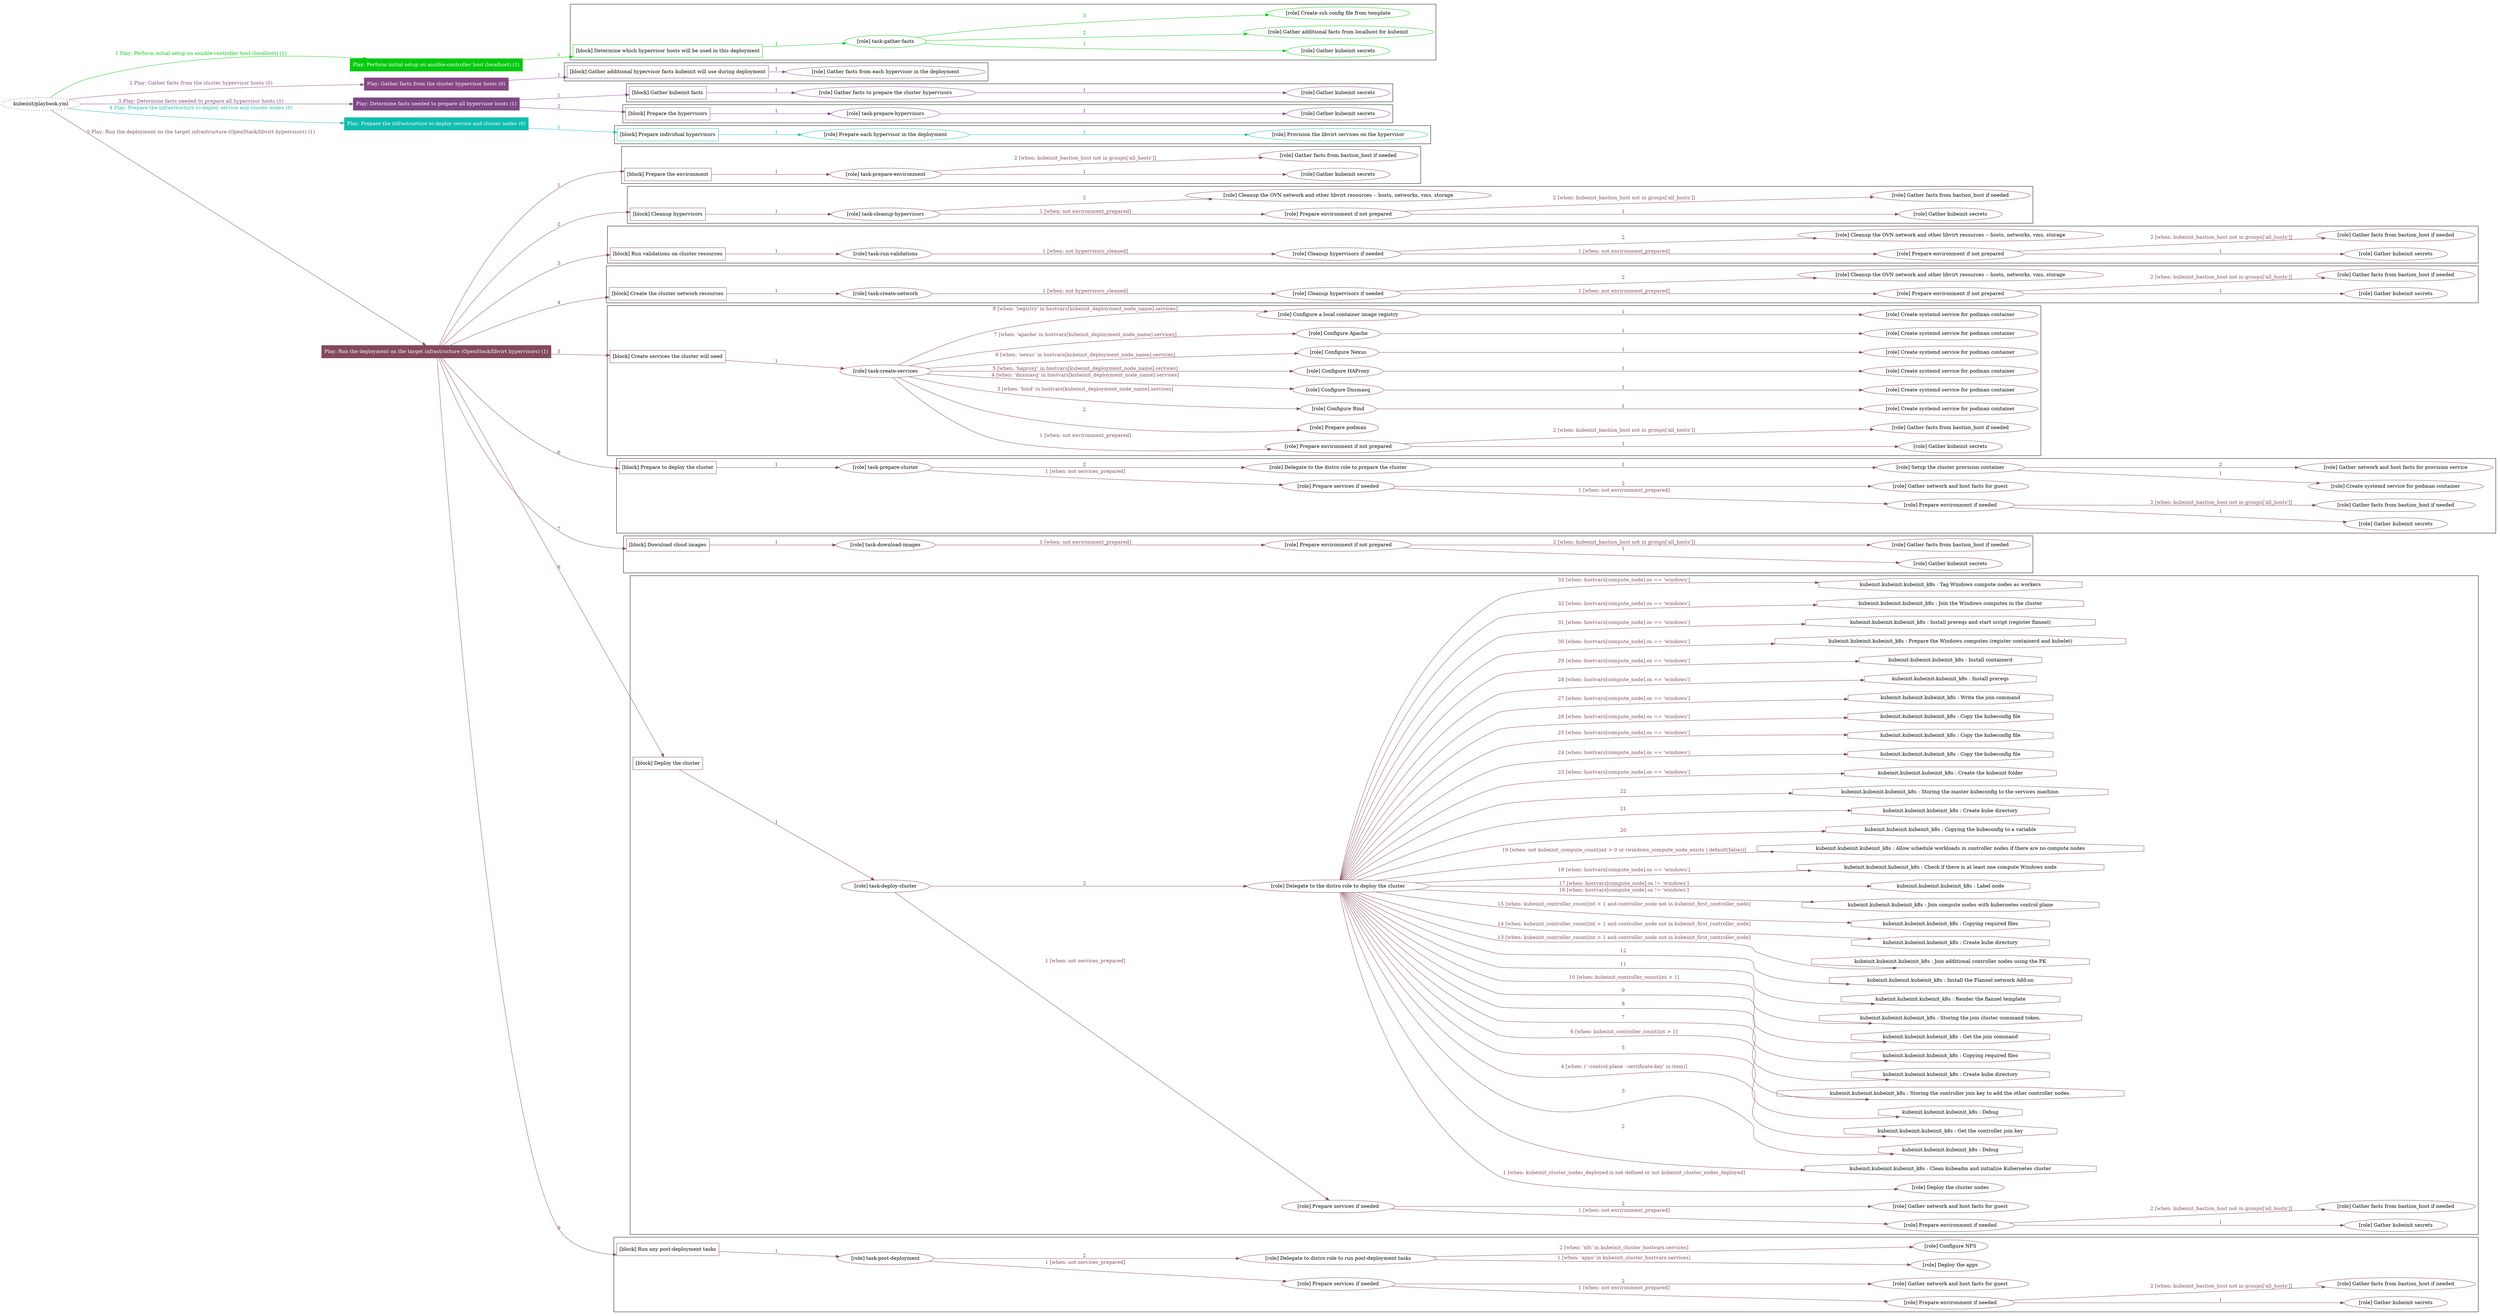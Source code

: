 digraph {
	graph [concentrate=true ordering=in rankdir=LR ratio=fill]
	edge [esep=5 sep=10]
	"kubeinit/playbook.yml" [URL="/home/runner/work/kubeinit/kubeinit/kubeinit/playbook.yml" id=playbook_4f8d62d6 style=dotted]
	"kubeinit/playbook.yml" -> play_fbc8f57f [label="1 Play: Perform initial setup on ansible-controller host (localhost) (1)" color="#02ca0d" fontcolor="#02ca0d" id=edge_play_fbc8f57f labeltooltip="1 Play: Perform initial setup on ansible-controller host (localhost) (1)" tooltip="1 Play: Perform initial setup on ansible-controller host (localhost) (1)"]
	subgraph "Play: Perform initial setup on ansible-controller host (localhost) (1)" {
		play_fbc8f57f [label="Play: Perform initial setup on ansible-controller host (localhost) (1)" URL="/home/runner/work/kubeinit/kubeinit/kubeinit/playbook.yml" color="#02ca0d" fontcolor="#ffffff" id=play_fbc8f57f shape=box style=filled tooltip=localhost]
		play_fbc8f57f -> block_048edc45 [label=1 color="#02ca0d" fontcolor="#02ca0d" id=edge_block_048edc45 labeltooltip=1 tooltip=1]
		subgraph cluster_block_048edc45 {
			block_048edc45 [label="[block] Determine which hypervisor hosts will be used in this deployment" URL="/home/runner/work/kubeinit/kubeinit/kubeinit/playbook.yml" color="#02ca0d" id=block_048edc45 labeltooltip="Determine which hypervisor hosts will be used in this deployment" shape=box tooltip="Determine which hypervisor hosts will be used in this deployment"]
			block_048edc45 -> role_f6efd211 [label="1 " color="#02ca0d" fontcolor="#02ca0d" id=edge_role_f6efd211 labeltooltip="1 " tooltip="1 "]
			subgraph "task-gather-facts" {
				role_f6efd211 [label="[role] task-gather-facts" URL="/home/runner/work/kubeinit/kubeinit/kubeinit/playbook.yml" color="#02ca0d" id=role_f6efd211 tooltip="task-gather-facts"]
				role_f6efd211 -> role_536ca143 [label="1 " color="#02ca0d" fontcolor="#02ca0d" id=edge_role_536ca143 labeltooltip="1 " tooltip="1 "]
				subgraph "Gather kubeinit secrets" {
					role_536ca143 [label="[role] Gather kubeinit secrets" URL="/home/runner/.ansible/collections/ansible_collections/kubeinit/kubeinit/roles/kubeinit_prepare/tasks/build_hypervisors_group.yml" color="#02ca0d" id=role_536ca143 tooltip="Gather kubeinit secrets"]
				}
				role_f6efd211 -> role_39dedcf8 [label="2 " color="#02ca0d" fontcolor="#02ca0d" id=edge_role_39dedcf8 labeltooltip="2 " tooltip="2 "]
				subgraph "Gather additional facts from localhost for kubeinit" {
					role_39dedcf8 [label="[role] Gather additional facts from localhost for kubeinit" URL="/home/runner/.ansible/collections/ansible_collections/kubeinit/kubeinit/roles/kubeinit_prepare/tasks/build_hypervisors_group.yml" color="#02ca0d" id=role_39dedcf8 tooltip="Gather additional facts from localhost for kubeinit"]
				}
				role_f6efd211 -> role_6709e1cc [label="3 " color="#02ca0d" fontcolor="#02ca0d" id=edge_role_6709e1cc labeltooltip="3 " tooltip="3 "]
				subgraph "Create ssh config file from template" {
					role_6709e1cc [label="[role] Create ssh config file from template" URL="/home/runner/.ansible/collections/ansible_collections/kubeinit/kubeinit/roles/kubeinit_prepare/tasks/build_hypervisors_group.yml" color="#02ca0d" id=role_6709e1cc tooltip="Create ssh config file from template"]
				}
			}
		}
	}
	"kubeinit/playbook.yml" -> play_067aeb50 [label="2 Play: Gather facts from the cluster hypervisor hosts (0)" color="#854785" fontcolor="#854785" id=edge_play_067aeb50 labeltooltip="2 Play: Gather facts from the cluster hypervisor hosts (0)" tooltip="2 Play: Gather facts from the cluster hypervisor hosts (0)"]
	subgraph "Play: Gather facts from the cluster hypervisor hosts (0)" {
		play_067aeb50 [label="Play: Gather facts from the cluster hypervisor hosts (0)" URL="/home/runner/work/kubeinit/kubeinit/kubeinit/playbook.yml" color="#854785" fontcolor="#ffffff" id=play_067aeb50 shape=box style=filled tooltip="Play: Gather facts from the cluster hypervisor hosts (0)"]
		play_067aeb50 -> block_13cb062d [label=1 color="#854785" fontcolor="#854785" id=edge_block_13cb062d labeltooltip=1 tooltip=1]
		subgraph cluster_block_13cb062d {
			block_13cb062d [label="[block] Gather additional hypervisor facts kubeinit will use during deployment" URL="/home/runner/work/kubeinit/kubeinit/kubeinit/playbook.yml" color="#854785" id=block_13cb062d labeltooltip="Gather additional hypervisor facts kubeinit will use during deployment" shape=box tooltip="Gather additional hypervisor facts kubeinit will use during deployment"]
			block_13cb062d -> role_59997261 [label="1 " color="#854785" fontcolor="#854785" id=edge_role_59997261 labeltooltip="1 " tooltip="1 "]
			subgraph "Gather facts from each hypervisor in the deployment" {
				role_59997261 [label="[role] Gather facts from each hypervisor in the deployment" URL="/home/runner/work/kubeinit/kubeinit/kubeinit/playbook.yml" color="#854785" id=role_59997261 tooltip="Gather facts from each hypervisor in the deployment"]
			}
		}
	}
	"kubeinit/playbook.yml" -> play_581b3c25 [label="3 Play: Determine facts needed to prepare all hypervisor hosts (1)" color="#7c4785" fontcolor="#7c4785" id=edge_play_581b3c25 labeltooltip="3 Play: Determine facts needed to prepare all hypervisor hosts (1)" tooltip="3 Play: Determine facts needed to prepare all hypervisor hosts (1)"]
	subgraph "Play: Determine facts needed to prepare all hypervisor hosts (1)" {
		play_581b3c25 [label="Play: Determine facts needed to prepare all hypervisor hosts (1)" URL="/home/runner/work/kubeinit/kubeinit/kubeinit/playbook.yml" color="#7c4785" fontcolor="#ffffff" id=play_581b3c25 shape=box style=filled tooltip=localhost]
		play_581b3c25 -> block_71d2e65e [label=1 color="#7c4785" fontcolor="#7c4785" id=edge_block_71d2e65e labeltooltip=1 tooltip=1]
		subgraph cluster_block_71d2e65e {
			block_71d2e65e [label="[block] Gather kubeinit facts" URL="/home/runner/work/kubeinit/kubeinit/kubeinit/playbook.yml" color="#7c4785" id=block_71d2e65e labeltooltip="Gather kubeinit facts" shape=box tooltip="Gather kubeinit facts"]
			block_71d2e65e -> role_47f0f2c4 [label="1 " color="#7c4785" fontcolor="#7c4785" id=edge_role_47f0f2c4 labeltooltip="1 " tooltip="1 "]
			subgraph "Gather facts to prepare the cluster hypervisors" {
				role_47f0f2c4 [label="[role] Gather facts to prepare the cluster hypervisors" URL="/home/runner/work/kubeinit/kubeinit/kubeinit/playbook.yml" color="#7c4785" id=role_47f0f2c4 tooltip="Gather facts to prepare the cluster hypervisors"]
				role_47f0f2c4 -> role_42dbe5c0 [label="1 " color="#7c4785" fontcolor="#7c4785" id=edge_role_42dbe5c0 labeltooltip="1 " tooltip="1 "]
				subgraph "Gather kubeinit secrets" {
					role_42dbe5c0 [label="[role] Gather kubeinit secrets" URL="/home/runner/.ansible/collections/ansible_collections/kubeinit/kubeinit/roles/kubeinit_prepare/tasks/gather_kubeinit_facts.yml" color="#7c4785" id=role_42dbe5c0 tooltip="Gather kubeinit secrets"]
				}
			}
		}
		play_581b3c25 -> block_74b6eb99 [label=2 color="#7c4785" fontcolor="#7c4785" id=edge_block_74b6eb99 labeltooltip=2 tooltip=2]
		subgraph cluster_block_74b6eb99 {
			block_74b6eb99 [label="[block] Prepare the hypervisors" URL="/home/runner/work/kubeinit/kubeinit/kubeinit/playbook.yml" color="#7c4785" id=block_74b6eb99 labeltooltip="Prepare the hypervisors" shape=box tooltip="Prepare the hypervisors"]
			block_74b6eb99 -> role_1e05d2e6 [label="1 " color="#7c4785" fontcolor="#7c4785" id=edge_role_1e05d2e6 labeltooltip="1 " tooltip="1 "]
			subgraph "task-prepare-hypervisors" {
				role_1e05d2e6 [label="[role] task-prepare-hypervisors" URL="/home/runner/work/kubeinit/kubeinit/kubeinit/playbook.yml" color="#7c4785" id=role_1e05d2e6 tooltip="task-prepare-hypervisors"]
				role_1e05d2e6 -> role_2c100a08 [label="1 " color="#7c4785" fontcolor="#7c4785" id=edge_role_2c100a08 labeltooltip="1 " tooltip="1 "]
				subgraph "Gather kubeinit secrets" {
					role_2c100a08 [label="[role] Gather kubeinit secrets" URL="/home/runner/.ansible/collections/ansible_collections/kubeinit/kubeinit/roles/kubeinit_prepare/tasks/gather_kubeinit_facts.yml" color="#7c4785" id=role_2c100a08 tooltip="Gather kubeinit secrets"]
				}
			}
		}
	}
	"kubeinit/playbook.yml" -> play_e06c52fc [label="4 Play: Prepare the infrastructure to deploy service and cluster nodes (0)" color="#0fbdae" fontcolor="#0fbdae" id=edge_play_e06c52fc labeltooltip="4 Play: Prepare the infrastructure to deploy service and cluster nodes (0)" tooltip="4 Play: Prepare the infrastructure to deploy service and cluster nodes (0)"]
	subgraph "Play: Prepare the infrastructure to deploy service and cluster nodes (0)" {
		play_e06c52fc [label="Play: Prepare the infrastructure to deploy service and cluster nodes (0)" URL="/home/runner/work/kubeinit/kubeinit/kubeinit/playbook.yml" color="#0fbdae" fontcolor="#ffffff" id=play_e06c52fc shape=box style=filled tooltip="Play: Prepare the infrastructure to deploy service and cluster nodes (0)"]
		play_e06c52fc -> block_797455f3 [label=1 color="#0fbdae" fontcolor="#0fbdae" id=edge_block_797455f3 labeltooltip=1 tooltip=1]
		subgraph cluster_block_797455f3 {
			block_797455f3 [label="[block] Prepare individual hypervisors" URL="/home/runner/work/kubeinit/kubeinit/kubeinit/playbook.yml" color="#0fbdae" id=block_797455f3 labeltooltip="Prepare individual hypervisors" shape=box tooltip="Prepare individual hypervisors"]
			block_797455f3 -> role_092db840 [label="1 " color="#0fbdae" fontcolor="#0fbdae" id=edge_role_092db840 labeltooltip="1 " tooltip="1 "]
			subgraph "Prepare each hypervisor in the deployment" {
				role_092db840 [label="[role] Prepare each hypervisor in the deployment" URL="/home/runner/work/kubeinit/kubeinit/kubeinit/playbook.yml" color="#0fbdae" id=role_092db840 tooltip="Prepare each hypervisor in the deployment"]
				role_092db840 -> role_fc05cd07 [label="1 " color="#0fbdae" fontcolor="#0fbdae" id=edge_role_fc05cd07 labeltooltip="1 " tooltip="1 "]
				subgraph "Provision the libvirt services on the hypervisor" {
					role_fc05cd07 [label="[role] Provision the libvirt services on the hypervisor" URL="/home/runner/.ansible/collections/ansible_collections/kubeinit/kubeinit/roles/kubeinit_prepare/tasks/prepare_hypervisor.yml" color="#0fbdae" id=role_fc05cd07 tooltip="Provision the libvirt services on the hypervisor"]
				}
			}
		}
	}
	"kubeinit/playbook.yml" -> play_c881dda0 [label="5 Play: Run the deployment on the target infrastructure (OpenStack/libvirt hypervisors) (1)" color="#83495c" fontcolor="#83495c" id=edge_play_c881dda0 labeltooltip="5 Play: Run the deployment on the target infrastructure (OpenStack/libvirt hypervisors) (1)" tooltip="5 Play: Run the deployment on the target infrastructure (OpenStack/libvirt hypervisors) (1)"]
	subgraph "Play: Run the deployment on the target infrastructure (OpenStack/libvirt hypervisors) (1)" {
		play_c881dda0 [label="Play: Run the deployment on the target infrastructure (OpenStack/libvirt hypervisors) (1)" URL="/home/runner/work/kubeinit/kubeinit/kubeinit/playbook.yml" color="#83495c" fontcolor="#ffffff" id=play_c881dda0 shape=box style=filled tooltip=localhost]
		play_c881dda0 -> block_3b5b5a0c [label=1 color="#83495c" fontcolor="#83495c" id=edge_block_3b5b5a0c labeltooltip=1 tooltip=1]
		subgraph cluster_block_3b5b5a0c {
			block_3b5b5a0c [label="[block] Prepare the environment" URL="/home/runner/work/kubeinit/kubeinit/kubeinit/playbook.yml" color="#83495c" id=block_3b5b5a0c labeltooltip="Prepare the environment" shape=box tooltip="Prepare the environment"]
			block_3b5b5a0c -> role_517f29bd [label="1 " color="#83495c" fontcolor="#83495c" id=edge_role_517f29bd labeltooltip="1 " tooltip="1 "]
			subgraph "task-prepare-environment" {
				role_517f29bd [label="[role] task-prepare-environment" URL="/home/runner/work/kubeinit/kubeinit/kubeinit/playbook.yml" color="#83495c" id=role_517f29bd tooltip="task-prepare-environment"]
				role_517f29bd -> role_b594d494 [label="1 " color="#83495c" fontcolor="#83495c" id=edge_role_b594d494 labeltooltip="1 " tooltip="1 "]
				subgraph "Gather kubeinit secrets" {
					role_b594d494 [label="[role] Gather kubeinit secrets" URL="/home/runner/.ansible/collections/ansible_collections/kubeinit/kubeinit/roles/kubeinit_prepare/tasks/gather_kubeinit_facts.yml" color="#83495c" id=role_b594d494 tooltip="Gather kubeinit secrets"]
				}
				role_517f29bd -> role_a6a6b064 [label="2 [when: kubeinit_bastion_host not in groups['all_hosts']]" color="#83495c" fontcolor="#83495c" id=edge_role_a6a6b064 labeltooltip="2 [when: kubeinit_bastion_host not in groups['all_hosts']]" tooltip="2 [when: kubeinit_bastion_host not in groups['all_hosts']]"]
				subgraph "Gather facts from bastion_host if needed" {
					role_a6a6b064 [label="[role] Gather facts from bastion_host if needed" URL="/home/runner/.ansible/collections/ansible_collections/kubeinit/kubeinit/roles/kubeinit_prepare/tasks/main.yml" color="#83495c" id=role_a6a6b064 tooltip="Gather facts from bastion_host if needed"]
				}
			}
		}
		play_c881dda0 -> block_4a791211 [label=2 color="#83495c" fontcolor="#83495c" id=edge_block_4a791211 labeltooltip=2 tooltip=2]
		subgraph cluster_block_4a791211 {
			block_4a791211 [label="[block] Cleanup hypervisors" URL="/home/runner/work/kubeinit/kubeinit/kubeinit/playbook.yml" color="#83495c" id=block_4a791211 labeltooltip="Cleanup hypervisors" shape=box tooltip="Cleanup hypervisors"]
			block_4a791211 -> role_9e226285 [label="1 " color="#83495c" fontcolor="#83495c" id=edge_role_9e226285 labeltooltip="1 " tooltip="1 "]
			subgraph "task-cleanup-hypervisors" {
				role_9e226285 [label="[role] task-cleanup-hypervisors" URL="/home/runner/work/kubeinit/kubeinit/kubeinit/playbook.yml" color="#83495c" id=role_9e226285 tooltip="task-cleanup-hypervisors"]
				role_9e226285 -> role_12ae2af6 [label="1 [when: not environment_prepared]" color="#83495c" fontcolor="#83495c" id=edge_role_12ae2af6 labeltooltip="1 [when: not environment_prepared]" tooltip="1 [when: not environment_prepared]"]
				subgraph "Prepare environment if not prepared" {
					role_12ae2af6 [label="[role] Prepare environment if not prepared" URL="/home/runner/.ansible/collections/ansible_collections/kubeinit/kubeinit/roles/kubeinit_libvirt/tasks/cleanup_hypervisors.yml" color="#83495c" id=role_12ae2af6 tooltip="Prepare environment if not prepared"]
					role_12ae2af6 -> role_c7374b10 [label="1 " color="#83495c" fontcolor="#83495c" id=edge_role_c7374b10 labeltooltip="1 " tooltip="1 "]
					subgraph "Gather kubeinit secrets" {
						role_c7374b10 [label="[role] Gather kubeinit secrets" URL="/home/runner/.ansible/collections/ansible_collections/kubeinit/kubeinit/roles/kubeinit_prepare/tasks/gather_kubeinit_facts.yml" color="#83495c" id=role_c7374b10 tooltip="Gather kubeinit secrets"]
					}
					role_12ae2af6 -> role_6391c2e6 [label="2 [when: kubeinit_bastion_host not in groups['all_hosts']]" color="#83495c" fontcolor="#83495c" id=edge_role_6391c2e6 labeltooltip="2 [when: kubeinit_bastion_host not in groups['all_hosts']]" tooltip="2 [when: kubeinit_bastion_host not in groups['all_hosts']]"]
					subgraph "Gather facts from bastion_host if needed" {
						role_6391c2e6 [label="[role] Gather facts from bastion_host if needed" URL="/home/runner/.ansible/collections/ansible_collections/kubeinit/kubeinit/roles/kubeinit_prepare/tasks/main.yml" color="#83495c" id=role_6391c2e6 tooltip="Gather facts from bastion_host if needed"]
					}
				}
				role_9e226285 -> role_93b3c1fb [label="2 " color="#83495c" fontcolor="#83495c" id=edge_role_93b3c1fb labeltooltip="2 " tooltip="2 "]
				subgraph "Cleanup the OVN network and other libvirt resources -- hosts, networks, vms, storage" {
					role_93b3c1fb [label="[role] Cleanup the OVN network and other libvirt resources -- hosts, networks, vms, storage" URL="/home/runner/.ansible/collections/ansible_collections/kubeinit/kubeinit/roles/kubeinit_libvirt/tasks/cleanup_hypervisors.yml" color="#83495c" id=role_93b3c1fb tooltip="Cleanup the OVN network and other libvirt resources -- hosts, networks, vms, storage"]
				}
			}
		}
		play_c881dda0 -> block_a44ff156 [label=3 color="#83495c" fontcolor="#83495c" id=edge_block_a44ff156 labeltooltip=3 tooltip=3]
		subgraph cluster_block_a44ff156 {
			block_a44ff156 [label="[block] Run validations on cluster resources" URL="/home/runner/work/kubeinit/kubeinit/kubeinit/playbook.yml" color="#83495c" id=block_a44ff156 labeltooltip="Run validations on cluster resources" shape=box tooltip="Run validations on cluster resources"]
			block_a44ff156 -> role_8df19f10 [label="1 " color="#83495c" fontcolor="#83495c" id=edge_role_8df19f10 labeltooltip="1 " tooltip="1 "]
			subgraph "task-run-validations" {
				role_8df19f10 [label="[role] task-run-validations" URL="/home/runner/work/kubeinit/kubeinit/kubeinit/playbook.yml" color="#83495c" id=role_8df19f10 tooltip="task-run-validations"]
				role_8df19f10 -> role_e04b64f1 [label="1 [when: not hypervisors_cleaned]" color="#83495c" fontcolor="#83495c" id=edge_role_e04b64f1 labeltooltip="1 [when: not hypervisors_cleaned]" tooltip="1 [when: not hypervisors_cleaned]"]
				subgraph "Cleanup hypervisors if needed" {
					role_e04b64f1 [label="[role] Cleanup hypervisors if needed" URL="/home/runner/.ansible/collections/ansible_collections/kubeinit/kubeinit/roles/kubeinit_validations/tasks/main.yml" color="#83495c" id=role_e04b64f1 tooltip="Cleanup hypervisors if needed"]
					role_e04b64f1 -> role_05134e8b [label="1 [when: not environment_prepared]" color="#83495c" fontcolor="#83495c" id=edge_role_05134e8b labeltooltip="1 [when: not environment_prepared]" tooltip="1 [when: not environment_prepared]"]
					subgraph "Prepare environment if not prepared" {
						role_05134e8b [label="[role] Prepare environment if not prepared" URL="/home/runner/.ansible/collections/ansible_collections/kubeinit/kubeinit/roles/kubeinit_libvirt/tasks/cleanup_hypervisors.yml" color="#83495c" id=role_05134e8b tooltip="Prepare environment if not prepared"]
						role_05134e8b -> role_c40eff76 [label="1 " color="#83495c" fontcolor="#83495c" id=edge_role_c40eff76 labeltooltip="1 " tooltip="1 "]
						subgraph "Gather kubeinit secrets" {
							role_c40eff76 [label="[role] Gather kubeinit secrets" URL="/home/runner/.ansible/collections/ansible_collections/kubeinit/kubeinit/roles/kubeinit_prepare/tasks/gather_kubeinit_facts.yml" color="#83495c" id=role_c40eff76 tooltip="Gather kubeinit secrets"]
						}
						role_05134e8b -> role_dc330c94 [label="2 [when: kubeinit_bastion_host not in groups['all_hosts']]" color="#83495c" fontcolor="#83495c" id=edge_role_dc330c94 labeltooltip="2 [when: kubeinit_bastion_host not in groups['all_hosts']]" tooltip="2 [when: kubeinit_bastion_host not in groups['all_hosts']]"]
						subgraph "Gather facts from bastion_host if needed" {
							role_dc330c94 [label="[role] Gather facts from bastion_host if needed" URL="/home/runner/.ansible/collections/ansible_collections/kubeinit/kubeinit/roles/kubeinit_prepare/tasks/main.yml" color="#83495c" id=role_dc330c94 tooltip="Gather facts from bastion_host if needed"]
						}
					}
					role_e04b64f1 -> role_96f721a3 [label="2 " color="#83495c" fontcolor="#83495c" id=edge_role_96f721a3 labeltooltip="2 " tooltip="2 "]
					subgraph "Cleanup the OVN network and other libvirt resources -- hosts, networks, vms, storage" {
						role_96f721a3 [label="[role] Cleanup the OVN network and other libvirt resources -- hosts, networks, vms, storage" URL="/home/runner/.ansible/collections/ansible_collections/kubeinit/kubeinit/roles/kubeinit_libvirt/tasks/cleanup_hypervisors.yml" color="#83495c" id=role_96f721a3 tooltip="Cleanup the OVN network and other libvirt resources -- hosts, networks, vms, storage"]
					}
				}
			}
		}
		play_c881dda0 -> block_fda35185 [label=4 color="#83495c" fontcolor="#83495c" id=edge_block_fda35185 labeltooltip=4 tooltip=4]
		subgraph cluster_block_fda35185 {
			block_fda35185 [label="[block] Create the cluster network resources" URL="/home/runner/work/kubeinit/kubeinit/kubeinit/playbook.yml" color="#83495c" id=block_fda35185 labeltooltip="Create the cluster network resources" shape=box tooltip="Create the cluster network resources"]
			block_fda35185 -> role_87784d48 [label="1 " color="#83495c" fontcolor="#83495c" id=edge_role_87784d48 labeltooltip="1 " tooltip="1 "]
			subgraph "task-create-network" {
				role_87784d48 [label="[role] task-create-network" URL="/home/runner/work/kubeinit/kubeinit/kubeinit/playbook.yml" color="#83495c" id=role_87784d48 tooltip="task-create-network"]
				role_87784d48 -> role_06553288 [label="1 [when: not hypervisors_cleaned]" color="#83495c" fontcolor="#83495c" id=edge_role_06553288 labeltooltip="1 [when: not hypervisors_cleaned]" tooltip="1 [when: not hypervisors_cleaned]"]
				subgraph "Cleanup hypervisors if needed" {
					role_06553288 [label="[role] Cleanup hypervisors if needed" URL="/home/runner/.ansible/collections/ansible_collections/kubeinit/kubeinit/roles/kubeinit_libvirt/tasks/create_network.yml" color="#83495c" id=role_06553288 tooltip="Cleanup hypervisors if needed"]
					role_06553288 -> role_b950d9df [label="1 [when: not environment_prepared]" color="#83495c" fontcolor="#83495c" id=edge_role_b950d9df labeltooltip="1 [when: not environment_prepared]" tooltip="1 [when: not environment_prepared]"]
					subgraph "Prepare environment if not prepared" {
						role_b950d9df [label="[role] Prepare environment if not prepared" URL="/home/runner/.ansible/collections/ansible_collections/kubeinit/kubeinit/roles/kubeinit_libvirt/tasks/cleanup_hypervisors.yml" color="#83495c" id=role_b950d9df tooltip="Prepare environment if not prepared"]
						role_b950d9df -> role_45809b38 [label="1 " color="#83495c" fontcolor="#83495c" id=edge_role_45809b38 labeltooltip="1 " tooltip="1 "]
						subgraph "Gather kubeinit secrets" {
							role_45809b38 [label="[role] Gather kubeinit secrets" URL="/home/runner/.ansible/collections/ansible_collections/kubeinit/kubeinit/roles/kubeinit_prepare/tasks/gather_kubeinit_facts.yml" color="#83495c" id=role_45809b38 tooltip="Gather kubeinit secrets"]
						}
						role_b950d9df -> role_685d81b1 [label="2 [when: kubeinit_bastion_host not in groups['all_hosts']]" color="#83495c" fontcolor="#83495c" id=edge_role_685d81b1 labeltooltip="2 [when: kubeinit_bastion_host not in groups['all_hosts']]" tooltip="2 [when: kubeinit_bastion_host not in groups['all_hosts']]"]
						subgraph "Gather facts from bastion_host if needed" {
							role_685d81b1 [label="[role] Gather facts from bastion_host if needed" URL="/home/runner/.ansible/collections/ansible_collections/kubeinit/kubeinit/roles/kubeinit_prepare/tasks/main.yml" color="#83495c" id=role_685d81b1 tooltip="Gather facts from bastion_host if needed"]
						}
					}
					role_06553288 -> role_43662ec3 [label="2 " color="#83495c" fontcolor="#83495c" id=edge_role_43662ec3 labeltooltip="2 " tooltip="2 "]
					subgraph "Cleanup the OVN network and other libvirt resources -- hosts, networks, vms, storage" {
						role_43662ec3 [label="[role] Cleanup the OVN network and other libvirt resources -- hosts, networks, vms, storage" URL="/home/runner/.ansible/collections/ansible_collections/kubeinit/kubeinit/roles/kubeinit_libvirt/tasks/cleanup_hypervisors.yml" color="#83495c" id=role_43662ec3 tooltip="Cleanup the OVN network and other libvirt resources -- hosts, networks, vms, storage"]
					}
				}
			}
		}
		play_c881dda0 -> block_2b1b3196 [label=5 color="#83495c" fontcolor="#83495c" id=edge_block_2b1b3196 labeltooltip=5 tooltip=5]
		subgraph cluster_block_2b1b3196 {
			block_2b1b3196 [label="[block] Create services the cluster will need" URL="/home/runner/work/kubeinit/kubeinit/kubeinit/playbook.yml" color="#83495c" id=block_2b1b3196 labeltooltip="Create services the cluster will need" shape=box tooltip="Create services the cluster will need"]
			block_2b1b3196 -> role_68596cc0 [label="1 " color="#83495c" fontcolor="#83495c" id=edge_role_68596cc0 labeltooltip="1 " tooltip="1 "]
			subgraph "task-create-services" {
				role_68596cc0 [label="[role] task-create-services" URL="/home/runner/work/kubeinit/kubeinit/kubeinit/playbook.yml" color="#83495c" id=role_68596cc0 tooltip="task-create-services"]
				role_68596cc0 -> role_1969f91d [label="1 [when: not environment_prepared]" color="#83495c" fontcolor="#83495c" id=edge_role_1969f91d labeltooltip="1 [when: not environment_prepared]" tooltip="1 [when: not environment_prepared]"]
				subgraph "Prepare environment if not prepared" {
					role_1969f91d [label="[role] Prepare environment if not prepared" URL="/home/runner/.ansible/collections/ansible_collections/kubeinit/kubeinit/roles/kubeinit_services/tasks/main.yml" color="#83495c" id=role_1969f91d tooltip="Prepare environment if not prepared"]
					role_1969f91d -> role_d32b5d1b [label="1 " color="#83495c" fontcolor="#83495c" id=edge_role_d32b5d1b labeltooltip="1 " tooltip="1 "]
					subgraph "Gather kubeinit secrets" {
						role_d32b5d1b [label="[role] Gather kubeinit secrets" URL="/home/runner/.ansible/collections/ansible_collections/kubeinit/kubeinit/roles/kubeinit_prepare/tasks/gather_kubeinit_facts.yml" color="#83495c" id=role_d32b5d1b tooltip="Gather kubeinit secrets"]
					}
					role_1969f91d -> role_a06bb8ba [label="2 [when: kubeinit_bastion_host not in groups['all_hosts']]" color="#83495c" fontcolor="#83495c" id=edge_role_a06bb8ba labeltooltip="2 [when: kubeinit_bastion_host not in groups['all_hosts']]" tooltip="2 [when: kubeinit_bastion_host not in groups['all_hosts']]"]
					subgraph "Gather facts from bastion_host if needed" {
						role_a06bb8ba [label="[role] Gather facts from bastion_host if needed" URL="/home/runner/.ansible/collections/ansible_collections/kubeinit/kubeinit/roles/kubeinit_prepare/tasks/main.yml" color="#83495c" id=role_a06bb8ba tooltip="Gather facts from bastion_host if needed"]
					}
				}
				role_68596cc0 -> role_443e389a [label="2 " color="#83495c" fontcolor="#83495c" id=edge_role_443e389a labeltooltip="2 " tooltip="2 "]
				subgraph "Prepare podman" {
					role_443e389a [label="[role] Prepare podman" URL="/home/runner/.ansible/collections/ansible_collections/kubeinit/kubeinit/roles/kubeinit_services/tasks/00_create_service_pod.yml" color="#83495c" id=role_443e389a tooltip="Prepare podman"]
				}
				role_68596cc0 -> role_2d64a8ec [label="3 [when: 'bind' in hostvars[kubeinit_deployment_node_name].services]" color="#83495c" fontcolor="#83495c" id=edge_role_2d64a8ec labeltooltip="3 [when: 'bind' in hostvars[kubeinit_deployment_node_name].services]" tooltip="3 [when: 'bind' in hostvars[kubeinit_deployment_node_name].services]"]
				subgraph "Configure Bind" {
					role_2d64a8ec [label="[role] Configure Bind" URL="/home/runner/.ansible/collections/ansible_collections/kubeinit/kubeinit/roles/kubeinit_services/tasks/start_services_containers.yml" color="#83495c" id=role_2d64a8ec tooltip="Configure Bind"]
					role_2d64a8ec -> role_696c059a [label="1 " color="#83495c" fontcolor="#83495c" id=edge_role_696c059a labeltooltip="1 " tooltip="1 "]
					subgraph "Create systemd service for podman container" {
						role_696c059a [label="[role] Create systemd service for podman container" URL="/home/runner/.ansible/collections/ansible_collections/kubeinit/kubeinit/roles/kubeinit_bind/tasks/main.yml" color="#83495c" id=role_696c059a tooltip="Create systemd service for podman container"]
					}
				}
				role_68596cc0 -> role_0edb593e [label="4 [when: 'dnsmasq' in hostvars[kubeinit_deployment_node_name].services]" color="#83495c" fontcolor="#83495c" id=edge_role_0edb593e labeltooltip="4 [when: 'dnsmasq' in hostvars[kubeinit_deployment_node_name].services]" tooltip="4 [when: 'dnsmasq' in hostvars[kubeinit_deployment_node_name].services]"]
				subgraph "Configure Dnsmasq" {
					role_0edb593e [label="[role] Configure Dnsmasq" URL="/home/runner/.ansible/collections/ansible_collections/kubeinit/kubeinit/roles/kubeinit_services/tasks/start_services_containers.yml" color="#83495c" id=role_0edb593e tooltip="Configure Dnsmasq"]
					role_0edb593e -> role_09ddef4b [label="1 " color="#83495c" fontcolor="#83495c" id=edge_role_09ddef4b labeltooltip="1 " tooltip="1 "]
					subgraph "Create systemd service for podman container" {
						role_09ddef4b [label="[role] Create systemd service for podman container" URL="/home/runner/.ansible/collections/ansible_collections/kubeinit/kubeinit/roles/kubeinit_dnsmasq/tasks/main.yml" color="#83495c" id=role_09ddef4b tooltip="Create systemd service for podman container"]
					}
				}
				role_68596cc0 -> role_c061580e [label="5 [when: 'haproxy' in hostvars[kubeinit_deployment_node_name].services]" color="#83495c" fontcolor="#83495c" id=edge_role_c061580e labeltooltip="5 [when: 'haproxy' in hostvars[kubeinit_deployment_node_name].services]" tooltip="5 [when: 'haproxy' in hostvars[kubeinit_deployment_node_name].services]"]
				subgraph "Configure HAProxy" {
					role_c061580e [label="[role] Configure HAProxy" URL="/home/runner/.ansible/collections/ansible_collections/kubeinit/kubeinit/roles/kubeinit_services/tasks/start_services_containers.yml" color="#83495c" id=role_c061580e tooltip="Configure HAProxy"]
					role_c061580e -> role_7934132c [label="1 " color="#83495c" fontcolor="#83495c" id=edge_role_7934132c labeltooltip="1 " tooltip="1 "]
					subgraph "Create systemd service for podman container" {
						role_7934132c [label="[role] Create systemd service for podman container" URL="/home/runner/.ansible/collections/ansible_collections/kubeinit/kubeinit/roles/kubeinit_haproxy/tasks/main.yml" color="#83495c" id=role_7934132c tooltip="Create systemd service for podman container"]
					}
				}
				role_68596cc0 -> role_9499e521 [label="6 [when: 'nexus' in hostvars[kubeinit_deployment_node_name].services]" color="#83495c" fontcolor="#83495c" id=edge_role_9499e521 labeltooltip="6 [when: 'nexus' in hostvars[kubeinit_deployment_node_name].services]" tooltip="6 [when: 'nexus' in hostvars[kubeinit_deployment_node_name].services]"]
				subgraph "Configure Nexus" {
					role_9499e521 [label="[role] Configure Nexus" URL="/home/runner/.ansible/collections/ansible_collections/kubeinit/kubeinit/roles/kubeinit_services/tasks/start_services_containers.yml" color="#83495c" id=role_9499e521 tooltip="Configure Nexus"]
					role_9499e521 -> role_a07c9700 [label="1 " color="#83495c" fontcolor="#83495c" id=edge_role_a07c9700 labeltooltip="1 " tooltip="1 "]
					subgraph "Create systemd service for podman container" {
						role_a07c9700 [label="[role] Create systemd service for podman container" URL="/home/runner/.ansible/collections/ansible_collections/kubeinit/kubeinit/roles/kubeinit_nexus/tasks/main.yml" color="#83495c" id=role_a07c9700 tooltip="Create systemd service for podman container"]
					}
				}
				role_68596cc0 -> role_33462e2c [label="7 [when: 'apache' in hostvars[kubeinit_deployment_node_name].services]" color="#83495c" fontcolor="#83495c" id=edge_role_33462e2c labeltooltip="7 [when: 'apache' in hostvars[kubeinit_deployment_node_name].services]" tooltip="7 [when: 'apache' in hostvars[kubeinit_deployment_node_name].services]"]
				subgraph "Configure Apache" {
					role_33462e2c [label="[role] Configure Apache" URL="/home/runner/.ansible/collections/ansible_collections/kubeinit/kubeinit/roles/kubeinit_services/tasks/start_services_containers.yml" color="#83495c" id=role_33462e2c tooltip="Configure Apache"]
					role_33462e2c -> role_0262c8e6 [label="1 " color="#83495c" fontcolor="#83495c" id=edge_role_0262c8e6 labeltooltip="1 " tooltip="1 "]
					subgraph "Create systemd service for podman container" {
						role_0262c8e6 [label="[role] Create systemd service for podman container" URL="/home/runner/.ansible/collections/ansible_collections/kubeinit/kubeinit/roles/kubeinit_apache/tasks/main.yml" color="#83495c" id=role_0262c8e6 tooltip="Create systemd service for podman container"]
					}
				}
				role_68596cc0 -> role_d9f6729f [label="8 [when: 'registry' in hostvars[kubeinit_deployment_node_name].services]" color="#83495c" fontcolor="#83495c" id=edge_role_d9f6729f labeltooltip="8 [when: 'registry' in hostvars[kubeinit_deployment_node_name].services]" tooltip="8 [when: 'registry' in hostvars[kubeinit_deployment_node_name].services]"]
				subgraph "Configure a local container image registry" {
					role_d9f6729f [label="[role] Configure a local container image registry" URL="/home/runner/.ansible/collections/ansible_collections/kubeinit/kubeinit/roles/kubeinit_services/tasks/start_services_containers.yml" color="#83495c" id=role_d9f6729f tooltip="Configure a local container image registry"]
					role_d9f6729f -> role_0de6b6e6 [label="1 " color="#83495c" fontcolor="#83495c" id=edge_role_0de6b6e6 labeltooltip="1 " tooltip="1 "]
					subgraph "Create systemd service for podman container" {
						role_0de6b6e6 [label="[role] Create systemd service for podman container" URL="/home/runner/.ansible/collections/ansible_collections/kubeinit/kubeinit/roles/kubeinit_registry/tasks/main.yml" color="#83495c" id=role_0de6b6e6 tooltip="Create systemd service for podman container"]
					}
				}
			}
		}
		play_c881dda0 -> block_7e640c32 [label=6 color="#83495c" fontcolor="#83495c" id=edge_block_7e640c32 labeltooltip=6 tooltip=6]
		subgraph cluster_block_7e640c32 {
			block_7e640c32 [label="[block] Prepare to deploy the cluster" URL="/home/runner/work/kubeinit/kubeinit/kubeinit/playbook.yml" color="#83495c" id=block_7e640c32 labeltooltip="Prepare to deploy the cluster" shape=box tooltip="Prepare to deploy the cluster"]
			block_7e640c32 -> role_4d9e39db [label="1 " color="#83495c" fontcolor="#83495c" id=edge_role_4d9e39db labeltooltip="1 " tooltip="1 "]
			subgraph "task-prepare-cluster" {
				role_4d9e39db [label="[role] task-prepare-cluster" URL="/home/runner/work/kubeinit/kubeinit/kubeinit/playbook.yml" color="#83495c" id=role_4d9e39db tooltip="task-prepare-cluster"]
				role_4d9e39db -> role_a7a194ce [label="1 [when: not services_prepared]" color="#83495c" fontcolor="#83495c" id=edge_role_a7a194ce labeltooltip="1 [when: not services_prepared]" tooltip="1 [when: not services_prepared]"]
				subgraph "Prepare services if needed" {
					role_a7a194ce [label="[role] Prepare services if needed" URL="/home/runner/.ansible/collections/ansible_collections/kubeinit/kubeinit/roles/kubeinit_prepare/tasks/prepare_cluster.yml" color="#83495c" id=role_a7a194ce tooltip="Prepare services if needed"]
					role_a7a194ce -> role_3550b711 [label="1 [when: not environment_prepared]" color="#83495c" fontcolor="#83495c" id=edge_role_3550b711 labeltooltip="1 [when: not environment_prepared]" tooltip="1 [when: not environment_prepared]"]
					subgraph "Prepare environment if needed" {
						role_3550b711 [label="[role] Prepare environment if needed" URL="/home/runner/.ansible/collections/ansible_collections/kubeinit/kubeinit/roles/kubeinit_services/tasks/prepare_services.yml" color="#83495c" id=role_3550b711 tooltip="Prepare environment if needed"]
						role_3550b711 -> role_2ed9e850 [label="1 " color="#83495c" fontcolor="#83495c" id=edge_role_2ed9e850 labeltooltip="1 " tooltip="1 "]
						subgraph "Gather kubeinit secrets" {
							role_2ed9e850 [label="[role] Gather kubeinit secrets" URL="/home/runner/.ansible/collections/ansible_collections/kubeinit/kubeinit/roles/kubeinit_prepare/tasks/gather_kubeinit_facts.yml" color="#83495c" id=role_2ed9e850 tooltip="Gather kubeinit secrets"]
						}
						role_3550b711 -> role_bee41372 [label="2 [when: kubeinit_bastion_host not in groups['all_hosts']]" color="#83495c" fontcolor="#83495c" id=edge_role_bee41372 labeltooltip="2 [when: kubeinit_bastion_host not in groups['all_hosts']]" tooltip="2 [when: kubeinit_bastion_host not in groups['all_hosts']]"]
						subgraph "Gather facts from bastion_host if needed" {
							role_bee41372 [label="[role] Gather facts from bastion_host if needed" URL="/home/runner/.ansible/collections/ansible_collections/kubeinit/kubeinit/roles/kubeinit_prepare/tasks/main.yml" color="#83495c" id=role_bee41372 tooltip="Gather facts from bastion_host if needed"]
						}
					}
					role_a7a194ce -> role_13bc779e [label="2 " color="#83495c" fontcolor="#83495c" id=edge_role_13bc779e labeltooltip="2 " tooltip="2 "]
					subgraph "Gather network and host facts for guest" {
						role_13bc779e [label="[role] Gather network and host facts for guest" URL="/home/runner/.ansible/collections/ansible_collections/kubeinit/kubeinit/roles/kubeinit_services/tasks/prepare_services.yml" color="#83495c" id=role_13bc779e tooltip="Gather network and host facts for guest"]
					}
				}
				role_4d9e39db -> role_af7e08b3 [label="2 " color="#83495c" fontcolor="#83495c" id=edge_role_af7e08b3 labeltooltip="2 " tooltip="2 "]
				subgraph "Delegate to the distro role to prepare the cluster" {
					role_af7e08b3 [label="[role] Delegate to the distro role to prepare the cluster" URL="/home/runner/.ansible/collections/ansible_collections/kubeinit/kubeinit/roles/kubeinit_prepare/tasks/prepare_cluster.yml" color="#83495c" id=role_af7e08b3 tooltip="Delegate to the distro role to prepare the cluster"]
					role_af7e08b3 -> role_c83e9ff6 [label="1 " color="#83495c" fontcolor="#83495c" id=edge_role_c83e9ff6 labeltooltip="1 " tooltip="1 "]
					subgraph "Setup the cluster provision container" {
						role_c83e9ff6 [label="[role] Setup the cluster provision container" URL="/home/runner/.ansible/collections/ansible_collections/kubeinit/kubeinit/roles/kubeinit_k8s/tasks/prepare_cluster.yml" color="#83495c" id=role_c83e9ff6 tooltip="Setup the cluster provision container"]
						role_c83e9ff6 -> role_7b1ae7af [label="1 " color="#83495c" fontcolor="#83495c" id=edge_role_7b1ae7af labeltooltip="1 " tooltip="1 "]
						subgraph "Create systemd service for podman container" {
							role_7b1ae7af [label="[role] Create systemd service for podman container" URL="/home/runner/.ansible/collections/ansible_collections/kubeinit/kubeinit/roles/kubeinit_services/tasks/create_provision_container.yml" color="#83495c" id=role_7b1ae7af tooltip="Create systemd service for podman container"]
						}
						role_c83e9ff6 -> role_40e2b8e4 [label="2 " color="#83495c" fontcolor="#83495c" id=edge_role_40e2b8e4 labeltooltip="2 " tooltip="2 "]
						subgraph "Gather network and host facts for provision service" {
							role_40e2b8e4 [label="[role] Gather network and host facts for provision service" URL="/home/runner/.ansible/collections/ansible_collections/kubeinit/kubeinit/roles/kubeinit_services/tasks/create_provision_container.yml" color="#83495c" id=role_40e2b8e4 tooltip="Gather network and host facts for provision service"]
						}
					}
				}
			}
		}
		play_c881dda0 -> block_09ffcf23 [label=7 color="#83495c" fontcolor="#83495c" id=edge_block_09ffcf23 labeltooltip=7 tooltip=7]
		subgraph cluster_block_09ffcf23 {
			block_09ffcf23 [label="[block] Download cloud images" URL="/home/runner/work/kubeinit/kubeinit/kubeinit/playbook.yml" color="#83495c" id=block_09ffcf23 labeltooltip="Download cloud images" shape=box tooltip="Download cloud images"]
			block_09ffcf23 -> role_41e81cc4 [label="1 " color="#83495c" fontcolor="#83495c" id=edge_role_41e81cc4 labeltooltip="1 " tooltip="1 "]
			subgraph "task-download-images" {
				role_41e81cc4 [label="[role] task-download-images" URL="/home/runner/work/kubeinit/kubeinit/kubeinit/playbook.yml" color="#83495c" id=role_41e81cc4 tooltip="task-download-images"]
				role_41e81cc4 -> role_bdd0e5b5 [label="1 [when: not environment_prepared]" color="#83495c" fontcolor="#83495c" id=edge_role_bdd0e5b5 labeltooltip="1 [when: not environment_prepared]" tooltip="1 [when: not environment_prepared]"]
				subgraph "Prepare environment if not prepared" {
					role_bdd0e5b5 [label="[role] Prepare environment if not prepared" URL="/home/runner/.ansible/collections/ansible_collections/kubeinit/kubeinit/roles/kubeinit_libvirt/tasks/download_cloud_images.yml" color="#83495c" id=role_bdd0e5b5 tooltip="Prepare environment if not prepared"]
					role_bdd0e5b5 -> role_5f640860 [label="1 " color="#83495c" fontcolor="#83495c" id=edge_role_5f640860 labeltooltip="1 " tooltip="1 "]
					subgraph "Gather kubeinit secrets" {
						role_5f640860 [label="[role] Gather kubeinit secrets" URL="/home/runner/.ansible/collections/ansible_collections/kubeinit/kubeinit/roles/kubeinit_prepare/tasks/gather_kubeinit_facts.yml" color="#83495c" id=role_5f640860 tooltip="Gather kubeinit secrets"]
					}
					role_bdd0e5b5 -> role_24bf35ea [label="2 [when: kubeinit_bastion_host not in groups['all_hosts']]" color="#83495c" fontcolor="#83495c" id=edge_role_24bf35ea labeltooltip="2 [when: kubeinit_bastion_host not in groups['all_hosts']]" tooltip="2 [when: kubeinit_bastion_host not in groups['all_hosts']]"]
					subgraph "Gather facts from bastion_host if needed" {
						role_24bf35ea [label="[role] Gather facts from bastion_host if needed" URL="/home/runner/.ansible/collections/ansible_collections/kubeinit/kubeinit/roles/kubeinit_prepare/tasks/main.yml" color="#83495c" id=role_24bf35ea tooltip="Gather facts from bastion_host if needed"]
					}
				}
			}
		}
		play_c881dda0 -> block_0e548a13 [label=8 color="#83495c" fontcolor="#83495c" id=edge_block_0e548a13 labeltooltip=8 tooltip=8]
		subgraph cluster_block_0e548a13 {
			block_0e548a13 [label="[block] Deploy the cluster" URL="/home/runner/work/kubeinit/kubeinit/kubeinit/playbook.yml" color="#83495c" id=block_0e548a13 labeltooltip="Deploy the cluster" shape=box tooltip="Deploy the cluster"]
			block_0e548a13 -> role_48c24048 [label="1 " color="#83495c" fontcolor="#83495c" id=edge_role_48c24048 labeltooltip="1 " tooltip="1 "]
			subgraph "task-deploy-cluster" {
				role_48c24048 [label="[role] task-deploy-cluster" URL="/home/runner/work/kubeinit/kubeinit/kubeinit/playbook.yml" color="#83495c" id=role_48c24048 tooltip="task-deploy-cluster"]
				role_48c24048 -> role_9587b041 [label="1 [when: not services_prepared]" color="#83495c" fontcolor="#83495c" id=edge_role_9587b041 labeltooltip="1 [when: not services_prepared]" tooltip="1 [when: not services_prepared]"]
				subgraph "Prepare services if needed" {
					role_9587b041 [label="[role] Prepare services if needed" URL="/home/runner/.ansible/collections/ansible_collections/kubeinit/kubeinit/roles/kubeinit_prepare/tasks/deploy_cluster.yml" color="#83495c" id=role_9587b041 tooltip="Prepare services if needed"]
					role_9587b041 -> role_f6e16245 [label="1 [when: not environment_prepared]" color="#83495c" fontcolor="#83495c" id=edge_role_f6e16245 labeltooltip="1 [when: not environment_prepared]" tooltip="1 [when: not environment_prepared]"]
					subgraph "Prepare environment if needed" {
						role_f6e16245 [label="[role] Prepare environment if needed" URL="/home/runner/.ansible/collections/ansible_collections/kubeinit/kubeinit/roles/kubeinit_services/tasks/prepare_services.yml" color="#83495c" id=role_f6e16245 tooltip="Prepare environment if needed"]
						role_f6e16245 -> role_5b94fcb7 [label="1 " color="#83495c" fontcolor="#83495c" id=edge_role_5b94fcb7 labeltooltip="1 " tooltip="1 "]
						subgraph "Gather kubeinit secrets" {
							role_5b94fcb7 [label="[role] Gather kubeinit secrets" URL="/home/runner/.ansible/collections/ansible_collections/kubeinit/kubeinit/roles/kubeinit_prepare/tasks/gather_kubeinit_facts.yml" color="#83495c" id=role_5b94fcb7 tooltip="Gather kubeinit secrets"]
						}
						role_f6e16245 -> role_42fde00a [label="2 [when: kubeinit_bastion_host not in groups['all_hosts']]" color="#83495c" fontcolor="#83495c" id=edge_role_42fde00a labeltooltip="2 [when: kubeinit_bastion_host not in groups['all_hosts']]" tooltip="2 [when: kubeinit_bastion_host not in groups['all_hosts']]"]
						subgraph "Gather facts from bastion_host if needed" {
							role_42fde00a [label="[role] Gather facts from bastion_host if needed" URL="/home/runner/.ansible/collections/ansible_collections/kubeinit/kubeinit/roles/kubeinit_prepare/tasks/main.yml" color="#83495c" id=role_42fde00a tooltip="Gather facts from bastion_host if needed"]
						}
					}
					role_9587b041 -> role_b82f31b4 [label="2 " color="#83495c" fontcolor="#83495c" id=edge_role_b82f31b4 labeltooltip="2 " tooltip="2 "]
					subgraph "Gather network and host facts for guest" {
						role_b82f31b4 [label="[role] Gather network and host facts for guest" URL="/home/runner/.ansible/collections/ansible_collections/kubeinit/kubeinit/roles/kubeinit_services/tasks/prepare_services.yml" color="#83495c" id=role_b82f31b4 tooltip="Gather network and host facts for guest"]
					}
				}
				role_48c24048 -> role_f4148d0a [label="2 " color="#83495c" fontcolor="#83495c" id=edge_role_f4148d0a labeltooltip="2 " tooltip="2 "]
				subgraph "Delegate to the distro role to deploy the cluster" {
					role_f4148d0a [label="[role] Delegate to the distro role to deploy the cluster" URL="/home/runner/.ansible/collections/ansible_collections/kubeinit/kubeinit/roles/kubeinit_prepare/tasks/deploy_cluster.yml" color="#83495c" id=role_f4148d0a tooltip="Delegate to the distro role to deploy the cluster"]
					role_f4148d0a -> role_e77ca442 [label="1 [when: kubeinit_cluster_nodes_deployed is not defined or not kubeinit_cluster_nodes_deployed]" color="#83495c" fontcolor="#83495c" id=edge_role_e77ca442 labeltooltip="1 [when: kubeinit_cluster_nodes_deployed is not defined or not kubeinit_cluster_nodes_deployed]" tooltip="1 [when: kubeinit_cluster_nodes_deployed is not defined or not kubeinit_cluster_nodes_deployed]"]
					subgraph "Deploy the cluster nodes" {
						role_e77ca442 [label="[role] Deploy the cluster nodes" URL="/home/runner/.ansible/collections/ansible_collections/kubeinit/kubeinit/roles/kubeinit_k8s/tasks/main.yml" color="#83495c" id=role_e77ca442 tooltip="Deploy the cluster nodes"]
					}
					task_0378187c [label="kubeinit.kubeinit.kubeinit_k8s : Clean kubeadm and initialize Kubernetes cluster" URL="/home/runner/.ansible/collections/ansible_collections/kubeinit/kubeinit/roles/kubeinit_k8s/tasks/main.yml" color="#83495c" id=task_0378187c shape=octagon tooltip="kubeinit.kubeinit.kubeinit_k8s : Clean kubeadm and initialize Kubernetes cluster"]
					role_f4148d0a -> task_0378187c [label="2 " color="#83495c" fontcolor="#83495c" id=edge_task_0378187c labeltooltip="2 " tooltip="2 "]
					task_48013864 [label="kubeinit.kubeinit.kubeinit_k8s : Debug" URL="/home/runner/.ansible/collections/ansible_collections/kubeinit/kubeinit/roles/kubeinit_k8s/tasks/main.yml" color="#83495c" id=task_48013864 shape=octagon tooltip="kubeinit.kubeinit.kubeinit_k8s : Debug"]
					role_f4148d0a -> task_48013864 [label="3 " color="#83495c" fontcolor="#83495c" id=edge_task_48013864 labeltooltip="3 " tooltip="3 "]
					task_b4fddc5e [label="kubeinit.kubeinit.kubeinit_k8s : Get the controller join key" URL="/home/runner/.ansible/collections/ansible_collections/kubeinit/kubeinit/roles/kubeinit_k8s/tasks/main.yml" color="#83495c" id=task_b4fddc5e shape=octagon tooltip="kubeinit.kubeinit.kubeinit_k8s : Get the controller join key"]
					role_f4148d0a -> task_b4fddc5e [label="4 [when: ('--control-plane --certificate-key' in item)]" color="#83495c" fontcolor="#83495c" id=edge_task_b4fddc5e labeltooltip="4 [when: ('--control-plane --certificate-key' in item)]" tooltip="4 [when: ('--control-plane --certificate-key' in item)]"]
					task_1969d9bc [label="kubeinit.kubeinit.kubeinit_k8s : Debug" URL="/home/runner/.ansible/collections/ansible_collections/kubeinit/kubeinit/roles/kubeinit_k8s/tasks/main.yml" color="#83495c" id=task_1969d9bc shape=octagon tooltip="kubeinit.kubeinit.kubeinit_k8s : Debug"]
					role_f4148d0a -> task_1969d9bc [label="5 " color="#83495c" fontcolor="#83495c" id=edge_task_1969d9bc labeltooltip="5 " tooltip="5 "]
					task_c899c060 [label="kubeinit.kubeinit.kubeinit_k8s : Storing the controller join key to add the other controller nodes." URL="/home/runner/.ansible/collections/ansible_collections/kubeinit/kubeinit/roles/kubeinit_k8s/tasks/main.yml" color="#83495c" id=task_c899c060 shape=octagon tooltip="kubeinit.kubeinit.kubeinit_k8s : Storing the controller join key to add the other controller nodes."]
					role_f4148d0a -> task_c899c060 [label="6 [when: kubeinit_controller_count|int > 1]" color="#83495c" fontcolor="#83495c" id=edge_task_c899c060 labeltooltip="6 [when: kubeinit_controller_count|int > 1]" tooltip="6 [when: kubeinit_controller_count|int > 1]"]
					task_99b1a718 [label="kubeinit.kubeinit.kubeinit_k8s : Create kube directory" URL="/home/runner/.ansible/collections/ansible_collections/kubeinit/kubeinit/roles/kubeinit_k8s/tasks/main.yml" color="#83495c" id=task_99b1a718 shape=octagon tooltip="kubeinit.kubeinit.kubeinit_k8s : Create kube directory"]
					role_f4148d0a -> task_99b1a718 [label="7 " color="#83495c" fontcolor="#83495c" id=edge_task_99b1a718 labeltooltip="7 " tooltip="7 "]
					task_d23a2cb4 [label="kubeinit.kubeinit.kubeinit_k8s : Copying required files" URL="/home/runner/.ansible/collections/ansible_collections/kubeinit/kubeinit/roles/kubeinit_k8s/tasks/main.yml" color="#83495c" id=task_d23a2cb4 shape=octagon tooltip="kubeinit.kubeinit.kubeinit_k8s : Copying required files"]
					role_f4148d0a -> task_d23a2cb4 [label="8 " color="#83495c" fontcolor="#83495c" id=edge_task_d23a2cb4 labeltooltip="8 " tooltip="8 "]
					task_78e58ebc [label="kubeinit.kubeinit.kubeinit_k8s : Get the join command" URL="/home/runner/.ansible/collections/ansible_collections/kubeinit/kubeinit/roles/kubeinit_k8s/tasks/main.yml" color="#83495c" id=task_78e58ebc shape=octagon tooltip="kubeinit.kubeinit.kubeinit_k8s : Get the join command"]
					role_f4148d0a -> task_78e58ebc [label="9 " color="#83495c" fontcolor="#83495c" id=edge_task_78e58ebc labeltooltip="9 " tooltip="9 "]
					task_6be9a1ac [label="kubeinit.kubeinit.kubeinit_k8s : Storing the join cluster command token." URL="/home/runner/.ansible/collections/ansible_collections/kubeinit/kubeinit/roles/kubeinit_k8s/tasks/main.yml" color="#83495c" id=task_6be9a1ac shape=octagon tooltip="kubeinit.kubeinit.kubeinit_k8s : Storing the join cluster command token."]
					role_f4148d0a -> task_6be9a1ac [label="10 [when: kubeinit_controller_count|int > 1]" color="#83495c" fontcolor="#83495c" id=edge_task_6be9a1ac labeltooltip="10 [when: kubeinit_controller_count|int > 1]" tooltip="10 [when: kubeinit_controller_count|int > 1]"]
					task_fac03ab2 [label="kubeinit.kubeinit.kubeinit_k8s : Render the flannel template" URL="/home/runner/.ansible/collections/ansible_collections/kubeinit/kubeinit/roles/kubeinit_k8s/tasks/main.yml" color="#83495c" id=task_fac03ab2 shape=octagon tooltip="kubeinit.kubeinit.kubeinit_k8s : Render the flannel template"]
					role_f4148d0a -> task_fac03ab2 [label="11 " color="#83495c" fontcolor="#83495c" id=edge_task_fac03ab2 labeltooltip="11 " tooltip="11 "]
					task_bc8a9855 [label="kubeinit.kubeinit.kubeinit_k8s : Install the Flannel network Add-on" URL="/home/runner/.ansible/collections/ansible_collections/kubeinit/kubeinit/roles/kubeinit_k8s/tasks/main.yml" color="#83495c" id=task_bc8a9855 shape=octagon tooltip="kubeinit.kubeinit.kubeinit_k8s : Install the Flannel network Add-on"]
					role_f4148d0a -> task_bc8a9855 [label="12 " color="#83495c" fontcolor="#83495c" id=edge_task_bc8a9855 labeltooltip="12 " tooltip="12 "]
					task_6784cb46 [label="kubeinit.kubeinit.kubeinit_k8s : Join additional controller nodes using the PK" URL="/home/runner/.ansible/collections/ansible_collections/kubeinit/kubeinit/roles/kubeinit_k8s/tasks/main.yml" color="#83495c" id=task_6784cb46 shape=octagon tooltip="kubeinit.kubeinit.kubeinit_k8s : Join additional controller nodes using the PK"]
					role_f4148d0a -> task_6784cb46 [label="13 [when: kubeinit_controller_count|int > 1 and controller_node not in kubeinit_first_controller_node]" color="#83495c" fontcolor="#83495c" id=edge_task_6784cb46 labeltooltip="13 [when: kubeinit_controller_count|int > 1 and controller_node not in kubeinit_first_controller_node]" tooltip="13 [when: kubeinit_controller_count|int > 1 and controller_node not in kubeinit_first_controller_node]"]
					task_1a979b23 [label="kubeinit.kubeinit.kubeinit_k8s : Create kube directory" URL="/home/runner/.ansible/collections/ansible_collections/kubeinit/kubeinit/roles/kubeinit_k8s/tasks/main.yml" color="#83495c" id=task_1a979b23 shape=octagon tooltip="kubeinit.kubeinit.kubeinit_k8s : Create kube directory"]
					role_f4148d0a -> task_1a979b23 [label="14 [when: kubeinit_controller_count|int > 1 and controller_node not in kubeinit_first_controller_node]" color="#83495c" fontcolor="#83495c" id=edge_task_1a979b23 labeltooltip="14 [when: kubeinit_controller_count|int > 1 and controller_node not in kubeinit_first_controller_node]" tooltip="14 [when: kubeinit_controller_count|int > 1 and controller_node not in kubeinit_first_controller_node]"]
					task_0e61119e [label="kubeinit.kubeinit.kubeinit_k8s : Copying required files" URL="/home/runner/.ansible/collections/ansible_collections/kubeinit/kubeinit/roles/kubeinit_k8s/tasks/main.yml" color="#83495c" id=task_0e61119e shape=octagon tooltip="kubeinit.kubeinit.kubeinit_k8s : Copying required files"]
					role_f4148d0a -> task_0e61119e [label="15 [when: kubeinit_controller_count|int > 1 and controller_node not in kubeinit_first_controller_node]" color="#83495c" fontcolor="#83495c" id=edge_task_0e61119e labeltooltip="15 [when: kubeinit_controller_count|int > 1 and controller_node not in kubeinit_first_controller_node]" tooltip="15 [when: kubeinit_controller_count|int > 1 and controller_node not in kubeinit_first_controller_node]"]
					task_3f50d015 [label="kubeinit.kubeinit.kubeinit_k8s : Join compute nodes with kubernetes control plane" URL="/home/runner/.ansible/collections/ansible_collections/kubeinit/kubeinit/roles/kubeinit_k8s/tasks/main.yml" color="#83495c" id=task_3f50d015 shape=octagon tooltip="kubeinit.kubeinit.kubeinit_k8s : Join compute nodes with kubernetes control plane"]
					role_f4148d0a -> task_3f50d015 [label="16 [when: hostvars[compute_node].os != 'windows']" color="#83495c" fontcolor="#83495c" id=edge_task_3f50d015 labeltooltip="16 [when: hostvars[compute_node].os != 'windows']" tooltip="16 [when: hostvars[compute_node].os != 'windows']"]
					task_ab772d90 [label="kubeinit.kubeinit.kubeinit_k8s : Label node" URL="/home/runner/.ansible/collections/ansible_collections/kubeinit/kubeinit/roles/kubeinit_k8s/tasks/main.yml" color="#83495c" id=task_ab772d90 shape=octagon tooltip="kubeinit.kubeinit.kubeinit_k8s : Label node"]
					role_f4148d0a -> task_ab772d90 [label="17 [when: hostvars[compute_node].os != 'windows']" color="#83495c" fontcolor="#83495c" id=edge_task_ab772d90 labeltooltip="17 [when: hostvars[compute_node].os != 'windows']" tooltip="17 [when: hostvars[compute_node].os != 'windows']"]
					task_14810155 [label="kubeinit.kubeinit.kubeinit_k8s : Check if there is at least one compute Windows node" URL="/home/runner/.ansible/collections/ansible_collections/kubeinit/kubeinit/roles/kubeinit_k8s/tasks/main.yml" color="#83495c" id=task_14810155 shape=octagon tooltip="kubeinit.kubeinit.kubeinit_k8s : Check if there is at least one compute Windows node"]
					role_f4148d0a -> task_14810155 [label="18 [when: hostvars[compute_node].os == 'windows']" color="#83495c" fontcolor="#83495c" id=edge_task_14810155 labeltooltip="18 [when: hostvars[compute_node].os == 'windows']" tooltip="18 [when: hostvars[compute_node].os == 'windows']"]
					task_6db41e22 [label="kubeinit.kubeinit.kubeinit_k8s : Allow schedule workloads in controller nodes if there are no compute nodes" URL="/home/runner/.ansible/collections/ansible_collections/kubeinit/kubeinit/roles/kubeinit_k8s/tasks/main.yml" color="#83495c" id=task_6db41e22 shape=octagon tooltip="kubeinit.kubeinit.kubeinit_k8s : Allow schedule workloads in controller nodes if there are no compute nodes"]
					role_f4148d0a -> task_6db41e22 [label="19 [when: not kubeinit_compute_count|int > 0 or (windows_compute_node_exists | default(false))]" color="#83495c" fontcolor="#83495c" id=edge_task_6db41e22 labeltooltip="19 [when: not kubeinit_compute_count|int > 0 or (windows_compute_node_exists | default(false))]" tooltip="19 [when: not kubeinit_compute_count|int > 0 or (windows_compute_node_exists | default(false))]"]
					task_d18ceed0 [label="kubeinit.kubeinit.kubeinit_k8s : Copying the kubeconfig to a variable" URL="/home/runner/.ansible/collections/ansible_collections/kubeinit/kubeinit/roles/kubeinit_k8s/tasks/main.yml" color="#83495c" id=task_d18ceed0 shape=octagon tooltip="kubeinit.kubeinit.kubeinit_k8s : Copying the kubeconfig to a variable"]
					role_f4148d0a -> task_d18ceed0 [label="20 " color="#83495c" fontcolor="#83495c" id=edge_task_d18ceed0 labeltooltip="20 " tooltip="20 "]
					task_a35bf975 [label="kubeinit.kubeinit.kubeinit_k8s : Create kube directory" URL="/home/runner/.ansible/collections/ansible_collections/kubeinit/kubeinit/roles/kubeinit_k8s/tasks/main.yml" color="#83495c" id=task_a35bf975 shape=octagon tooltip="kubeinit.kubeinit.kubeinit_k8s : Create kube directory"]
					role_f4148d0a -> task_a35bf975 [label="21 " color="#83495c" fontcolor="#83495c" id=edge_task_a35bf975 labeltooltip="21 " tooltip="21 "]
					task_346af271 [label="kubeinit.kubeinit.kubeinit_k8s : Storing the master kubeconfig to the services machine." URL="/home/runner/.ansible/collections/ansible_collections/kubeinit/kubeinit/roles/kubeinit_k8s/tasks/main.yml" color="#83495c" id=task_346af271 shape=octagon tooltip="kubeinit.kubeinit.kubeinit_k8s : Storing the master kubeconfig to the services machine."]
					role_f4148d0a -> task_346af271 [label="22 " color="#83495c" fontcolor="#83495c" id=edge_task_346af271 labeltooltip="22 " tooltip="22 "]
					task_7c26618e [label="kubeinit.kubeinit.kubeinit_k8s : Create the kubeinit folder" URL="/home/runner/.ansible/collections/ansible_collections/kubeinit/kubeinit/roles/kubeinit_k8s/tasks/main.yml" color="#83495c" id=task_7c26618e shape=octagon tooltip="kubeinit.kubeinit.kubeinit_k8s : Create the kubeinit folder"]
					role_f4148d0a -> task_7c26618e [label="23 [when: hostvars[compute_node].os == 'windows']" color="#83495c" fontcolor="#83495c" id=edge_task_7c26618e labeltooltip="23 [when: hostvars[compute_node].os == 'windows']" tooltip="23 [when: hostvars[compute_node].os == 'windows']"]
					task_7948a6cc [label="kubeinit.kubeinit.kubeinit_k8s : Copy the kubeconfig file" URL="/home/runner/.ansible/collections/ansible_collections/kubeinit/kubeinit/roles/kubeinit_k8s/tasks/main.yml" color="#83495c" id=task_7948a6cc shape=octagon tooltip="kubeinit.kubeinit.kubeinit_k8s : Copy the kubeconfig file"]
					role_f4148d0a -> task_7948a6cc [label="24 [when: hostvars[compute_node].os == 'windows']" color="#83495c" fontcolor="#83495c" id=edge_task_7948a6cc labeltooltip="24 [when: hostvars[compute_node].os == 'windows']" tooltip="24 [when: hostvars[compute_node].os == 'windows']"]
					task_9c8e4a02 [label="kubeinit.kubeinit.kubeinit_k8s : Copy the kubeconfig file" URL="/home/runner/.ansible/collections/ansible_collections/kubeinit/kubeinit/roles/kubeinit_k8s/tasks/main.yml" color="#83495c" id=task_9c8e4a02 shape=octagon tooltip="kubeinit.kubeinit.kubeinit_k8s : Copy the kubeconfig file"]
					role_f4148d0a -> task_9c8e4a02 [label="25 [when: hostvars[compute_node].os == 'windows']" color="#83495c" fontcolor="#83495c" id=edge_task_9c8e4a02 labeltooltip="25 [when: hostvars[compute_node].os == 'windows']" tooltip="25 [when: hostvars[compute_node].os == 'windows']"]
					task_bfca15f8 [label="kubeinit.kubeinit.kubeinit_k8s : Copy the kubeconfig file" URL="/home/runner/.ansible/collections/ansible_collections/kubeinit/kubeinit/roles/kubeinit_k8s/tasks/main.yml" color="#83495c" id=task_bfca15f8 shape=octagon tooltip="kubeinit.kubeinit.kubeinit_k8s : Copy the kubeconfig file"]
					role_f4148d0a -> task_bfca15f8 [label="26 [when: hostvars[compute_node].os == 'windows']" color="#83495c" fontcolor="#83495c" id=edge_task_bfca15f8 labeltooltip="26 [when: hostvars[compute_node].os == 'windows']" tooltip="26 [when: hostvars[compute_node].os == 'windows']"]
					task_550b2cd2 [label="kubeinit.kubeinit.kubeinit_k8s : Write the join command" URL="/home/runner/.ansible/collections/ansible_collections/kubeinit/kubeinit/roles/kubeinit_k8s/tasks/main.yml" color="#83495c" id=task_550b2cd2 shape=octagon tooltip="kubeinit.kubeinit.kubeinit_k8s : Write the join command"]
					role_f4148d0a -> task_550b2cd2 [label="27 [when: hostvars[compute_node].os == 'windows']" color="#83495c" fontcolor="#83495c" id=edge_task_550b2cd2 labeltooltip="27 [when: hostvars[compute_node].os == 'windows']" tooltip="27 [when: hostvars[compute_node].os == 'windows']"]
					task_7e85078d [label="kubeinit.kubeinit.kubeinit_k8s : Install prereqs" URL="/home/runner/.ansible/collections/ansible_collections/kubeinit/kubeinit/roles/kubeinit_k8s/tasks/main.yml" color="#83495c" id=task_7e85078d shape=octagon tooltip="kubeinit.kubeinit.kubeinit_k8s : Install prereqs"]
					role_f4148d0a -> task_7e85078d [label="28 [when: hostvars[compute_node].os == 'windows']" color="#83495c" fontcolor="#83495c" id=edge_task_7e85078d labeltooltip="28 [when: hostvars[compute_node].os == 'windows']" tooltip="28 [when: hostvars[compute_node].os == 'windows']"]
					task_006e0721 [label="kubeinit.kubeinit.kubeinit_k8s : Install containerd" URL="/home/runner/.ansible/collections/ansible_collections/kubeinit/kubeinit/roles/kubeinit_k8s/tasks/main.yml" color="#83495c" id=task_006e0721 shape=octagon tooltip="kubeinit.kubeinit.kubeinit_k8s : Install containerd"]
					role_f4148d0a -> task_006e0721 [label="29 [when: hostvars[compute_node].os == 'windows']" color="#83495c" fontcolor="#83495c" id=edge_task_006e0721 labeltooltip="29 [when: hostvars[compute_node].os == 'windows']" tooltip="29 [when: hostvars[compute_node].os == 'windows']"]
					task_00e683fd [label="kubeinit.kubeinit.kubeinit_k8s : Prepare the Windows computes (register containerd and kubelet)" URL="/home/runner/.ansible/collections/ansible_collections/kubeinit/kubeinit/roles/kubeinit_k8s/tasks/main.yml" color="#83495c" id=task_00e683fd shape=octagon tooltip="kubeinit.kubeinit.kubeinit_k8s : Prepare the Windows computes (register containerd and kubelet)"]
					role_f4148d0a -> task_00e683fd [label="30 [when: hostvars[compute_node].os == 'windows']" color="#83495c" fontcolor="#83495c" id=edge_task_00e683fd labeltooltip="30 [when: hostvars[compute_node].os == 'windows']" tooltip="30 [when: hostvars[compute_node].os == 'windows']"]
					task_a8b0db13 [label="kubeinit.kubeinit.kubeinit_k8s : Install prereqs and start script (register flannel)" URL="/home/runner/.ansible/collections/ansible_collections/kubeinit/kubeinit/roles/kubeinit_k8s/tasks/main.yml" color="#83495c" id=task_a8b0db13 shape=octagon tooltip="kubeinit.kubeinit.kubeinit_k8s : Install prereqs and start script (register flannel)"]
					role_f4148d0a -> task_a8b0db13 [label="31 [when: hostvars[compute_node].os == 'windows']" color="#83495c" fontcolor="#83495c" id=edge_task_a8b0db13 labeltooltip="31 [when: hostvars[compute_node].os == 'windows']" tooltip="31 [when: hostvars[compute_node].os == 'windows']"]
					task_60c79592 [label="kubeinit.kubeinit.kubeinit_k8s : Join the Windows computes in the cluster" URL="/home/runner/.ansible/collections/ansible_collections/kubeinit/kubeinit/roles/kubeinit_k8s/tasks/main.yml" color="#83495c" id=task_60c79592 shape=octagon tooltip="kubeinit.kubeinit.kubeinit_k8s : Join the Windows computes in the cluster"]
					role_f4148d0a -> task_60c79592 [label="32 [when: hostvars[compute_node].os == 'windows']" color="#83495c" fontcolor="#83495c" id=edge_task_60c79592 labeltooltip="32 [when: hostvars[compute_node].os == 'windows']" tooltip="32 [when: hostvars[compute_node].os == 'windows']"]
					task_af03529e [label="kubeinit.kubeinit.kubeinit_k8s : Tag Windows compute nodes as workers" URL="/home/runner/.ansible/collections/ansible_collections/kubeinit/kubeinit/roles/kubeinit_k8s/tasks/main.yml" color="#83495c" id=task_af03529e shape=octagon tooltip="kubeinit.kubeinit.kubeinit_k8s : Tag Windows compute nodes as workers"]
					role_f4148d0a -> task_af03529e [label="33 [when: hostvars[compute_node].os == 'windows']" color="#83495c" fontcolor="#83495c" id=edge_task_af03529e labeltooltip="33 [when: hostvars[compute_node].os == 'windows']" tooltip="33 [when: hostvars[compute_node].os == 'windows']"]
				}
			}
		}
		play_c881dda0 -> block_f13e2b77 [label=9 color="#83495c" fontcolor="#83495c" id=edge_block_f13e2b77 labeltooltip=9 tooltip=9]
		subgraph cluster_block_f13e2b77 {
			block_f13e2b77 [label="[block] Run any post-deployment tasks" URL="/home/runner/work/kubeinit/kubeinit/kubeinit/playbook.yml" color="#83495c" id=block_f13e2b77 labeltooltip="Run any post-deployment tasks" shape=box tooltip="Run any post-deployment tasks"]
			block_f13e2b77 -> role_a85118dd [label="1 " color="#83495c" fontcolor="#83495c" id=edge_role_a85118dd labeltooltip="1 " tooltip="1 "]
			subgraph "task-post-deployment" {
				role_a85118dd [label="[role] task-post-deployment" URL="/home/runner/work/kubeinit/kubeinit/kubeinit/playbook.yml" color="#83495c" id=role_a85118dd tooltip="task-post-deployment"]
				role_a85118dd -> role_9875ad2e [label="1 [when: not services_prepared]" color="#83495c" fontcolor="#83495c" id=edge_role_9875ad2e labeltooltip="1 [when: not services_prepared]" tooltip="1 [when: not services_prepared]"]
				subgraph "Prepare services if needed" {
					role_9875ad2e [label="[role] Prepare services if needed" URL="/home/runner/.ansible/collections/ansible_collections/kubeinit/kubeinit/roles/kubeinit_prepare/tasks/post_deployment.yml" color="#83495c" id=role_9875ad2e tooltip="Prepare services if needed"]
					role_9875ad2e -> role_468275f0 [label="1 [when: not environment_prepared]" color="#83495c" fontcolor="#83495c" id=edge_role_468275f0 labeltooltip="1 [when: not environment_prepared]" tooltip="1 [when: not environment_prepared]"]
					subgraph "Prepare environment if needed" {
						role_468275f0 [label="[role] Prepare environment if needed" URL="/home/runner/.ansible/collections/ansible_collections/kubeinit/kubeinit/roles/kubeinit_services/tasks/prepare_services.yml" color="#83495c" id=role_468275f0 tooltip="Prepare environment if needed"]
						role_468275f0 -> role_65139b87 [label="1 " color="#83495c" fontcolor="#83495c" id=edge_role_65139b87 labeltooltip="1 " tooltip="1 "]
						subgraph "Gather kubeinit secrets" {
							role_65139b87 [label="[role] Gather kubeinit secrets" URL="/home/runner/.ansible/collections/ansible_collections/kubeinit/kubeinit/roles/kubeinit_prepare/tasks/gather_kubeinit_facts.yml" color="#83495c" id=role_65139b87 tooltip="Gather kubeinit secrets"]
						}
						role_468275f0 -> role_250b5b9e [label="2 [when: kubeinit_bastion_host not in groups['all_hosts']]" color="#83495c" fontcolor="#83495c" id=edge_role_250b5b9e labeltooltip="2 [when: kubeinit_bastion_host not in groups['all_hosts']]" tooltip="2 [when: kubeinit_bastion_host not in groups['all_hosts']]"]
						subgraph "Gather facts from bastion_host if needed" {
							role_250b5b9e [label="[role] Gather facts from bastion_host if needed" URL="/home/runner/.ansible/collections/ansible_collections/kubeinit/kubeinit/roles/kubeinit_prepare/tasks/main.yml" color="#83495c" id=role_250b5b9e tooltip="Gather facts from bastion_host if needed"]
						}
					}
					role_9875ad2e -> role_a14ac9f0 [label="2 " color="#83495c" fontcolor="#83495c" id=edge_role_a14ac9f0 labeltooltip="2 " tooltip="2 "]
					subgraph "Gather network and host facts for guest" {
						role_a14ac9f0 [label="[role] Gather network and host facts for guest" URL="/home/runner/.ansible/collections/ansible_collections/kubeinit/kubeinit/roles/kubeinit_services/tasks/prepare_services.yml" color="#83495c" id=role_a14ac9f0 tooltip="Gather network and host facts for guest"]
					}
				}
				role_a85118dd -> role_7923f00b [label="2 " color="#83495c" fontcolor="#83495c" id=edge_role_7923f00b labeltooltip="2 " tooltip="2 "]
				subgraph "Delegate to distro role to run post-deployment tasks" {
					role_7923f00b [label="[role] Delegate to distro role to run post-deployment tasks" URL="/home/runner/.ansible/collections/ansible_collections/kubeinit/kubeinit/roles/kubeinit_prepare/tasks/post_deployment.yml" color="#83495c" id=role_7923f00b tooltip="Delegate to distro role to run post-deployment tasks"]
					role_7923f00b -> role_a60b19f3 [label="1 [when: 'apps' in kubeinit_cluster_hostvars.services]" color="#83495c" fontcolor="#83495c" id=edge_role_a60b19f3 labeltooltip="1 [when: 'apps' in kubeinit_cluster_hostvars.services]" tooltip="1 [when: 'apps' in kubeinit_cluster_hostvars.services]"]
					subgraph "Deploy the apps" {
						role_a60b19f3 [label="[role] Deploy the apps" URL="/home/runner/.ansible/collections/ansible_collections/kubeinit/kubeinit/roles/kubeinit_k8s/tasks/post_deployment_tasks.yml" color="#83495c" id=role_a60b19f3 tooltip="Deploy the apps"]
					}
					role_7923f00b -> role_7699873b [label="2 [when: 'nfs' in kubeinit_cluster_hostvars.services]" color="#83495c" fontcolor="#83495c" id=edge_role_7699873b labeltooltip="2 [when: 'nfs' in kubeinit_cluster_hostvars.services]" tooltip="2 [when: 'nfs' in kubeinit_cluster_hostvars.services]"]
					subgraph "Configure NFS" {
						role_7699873b [label="[role] Configure NFS" URL="/home/runner/.ansible/collections/ansible_collections/kubeinit/kubeinit/roles/kubeinit_k8s/tasks/post_deployment_tasks.yml" color="#83495c" id=role_7699873b tooltip="Configure NFS"]
					}
				}
			}
		}
	}
}
